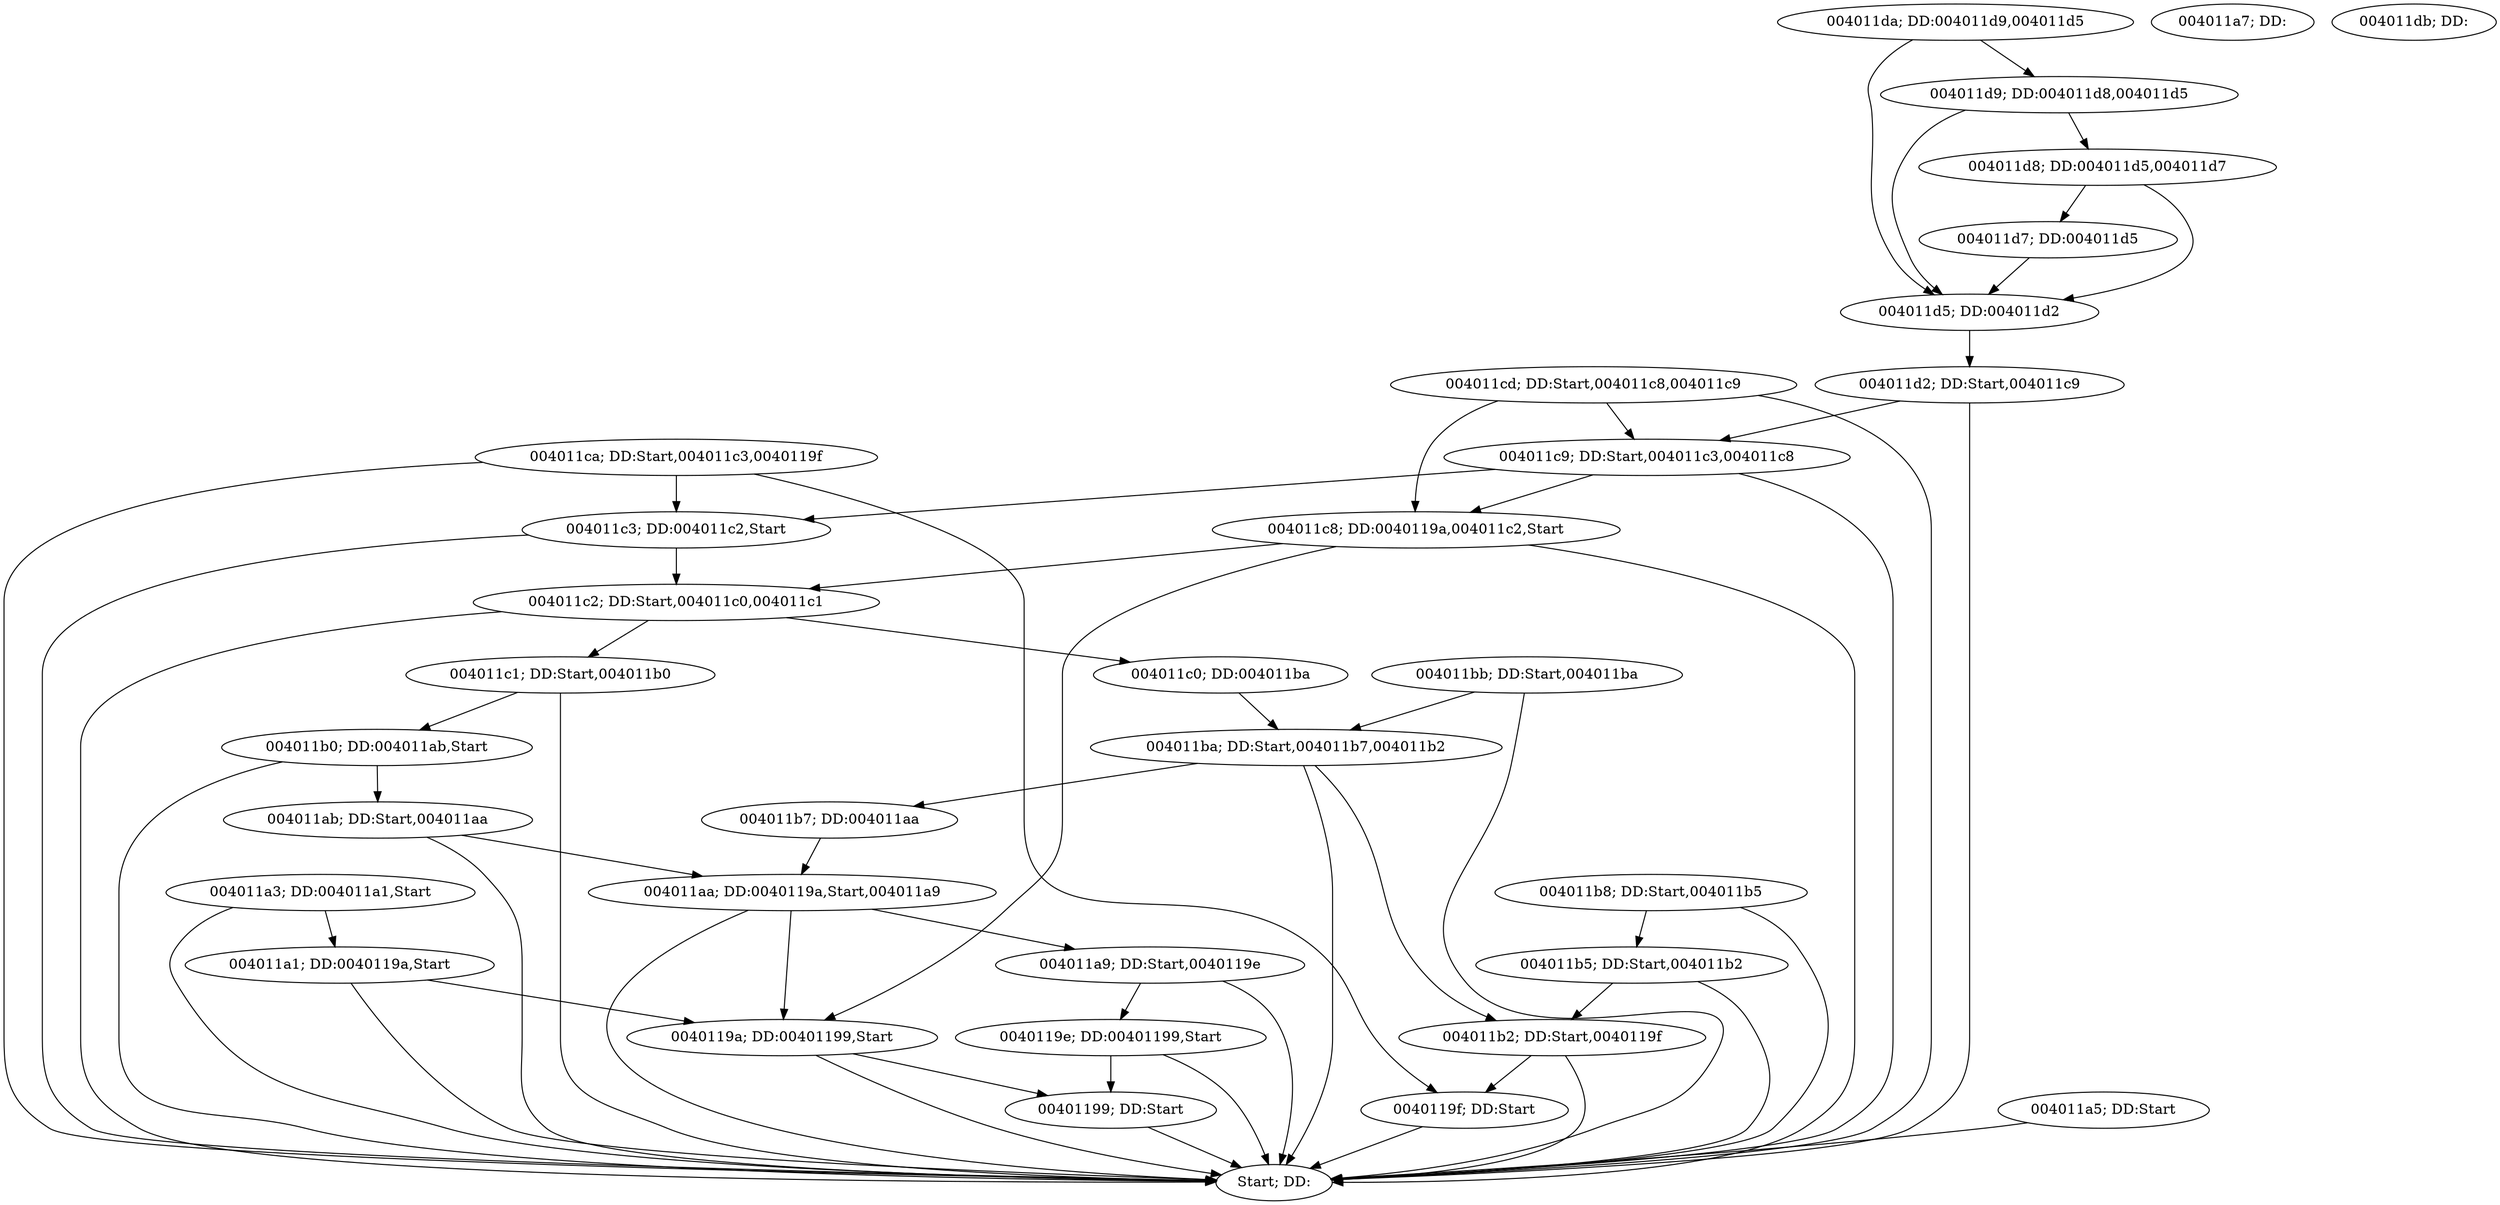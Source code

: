 digraph {
	n0 [label="Start; DD:"]
	n1 [label="00401199; DD:Start"]
	n2 [label="0040119a; DD:00401199,Start"]
	n3 [label="0040119e; DD:00401199,Start"]
	n4 [label="0040119f; DD:Start"]
	n5 [label="004011a1; DD:0040119a,Start"]
	n6 [label="004011a3; DD:004011a1,Start"]
	n7 [label="004011a5; DD:Start"]
	n8 [label="004011a7; DD:"]
	n9 [label="004011a9; DD:Start,0040119e"]
	n10 [label="004011aa; DD:0040119a,Start,004011a9"]
	n11 [label="004011ab; DD:Start,004011aa"]
	n12 [label="004011b0; DD:004011ab,Start"]
	n13 [label="004011b2; DD:Start,0040119f"]
	n14 [label="004011b5; DD:Start,004011b2"]
	n15 [label="004011b7; DD:004011aa"]
	n16 [label="004011b8; DD:Start,004011b5"]
	n17 [label="004011ba; DD:Start,004011b7,004011b2"]
	n18 [label="004011bb; DD:Start,004011ba"]
	n19 [label="004011c0; DD:004011ba"]
	n20 [label="004011c1; DD:Start,004011b0"]
	n21 [label="004011c2; DD:Start,004011c0,004011c1"]
	n22 [label="004011c3; DD:004011c2,Start"]
	n23 [label="004011c8; DD:0040119a,004011c2,Start"]
	n24 [label="004011c9; DD:Start,004011c3,004011c8"]
	n25 [label="004011ca; DD:Start,004011c3,0040119f"]
	n26 [label="004011cd; DD:Start,004011c8,004011c9"]
	n27 [label="004011d2; DD:Start,004011c9"]
	n28 [label="004011d5; DD:004011d2"]
	n29 [label="004011d7; DD:004011d5"]
	n30 [label="004011d8; DD:004011d5,004011d7"]
	n31 [label="004011d9; DD:004011d8,004011d5"]
	n32 [label="004011da; DD:004011d9,004011d5"]
	n33 [label="004011db; DD:"]

	n1 -> n0
	n2 -> n0
	n3 -> n0
	n4 -> n0
	n5 -> n0
	n6 -> n0
	n7 -> n0
	n9 -> n0
	n10 -> n0
	n11 -> n0
	n11 -> n10
	n12 -> n0
	n13 -> n0
	n14 -> n0
	n16 -> n0
	n17 -> n0
	n18 -> n0
	n18 -> n17
	n20 -> n0
	n21 -> n0
	n22 -> n0
	n22 -> n21
	n23 -> n0
	n24 -> n0
	n25 -> n0
	n26 -> n0
	n26 -> n24
	n26 -> n23
	n27 -> n0
	n2 -> n1
	n3 -> n1
	n5 -> n2
	n6 -> n5
	n9 -> n3
	n10 -> n9
	n10 -> n2
	n12 -> n11
	n13 -> n4
	n14 -> n13
	n15 -> n10
	n16 -> n14
	n17 -> n13
	n17 -> n15
	n19 -> n17
	n20 -> n12
	n21 -> n20
	n21 -> n19
	n23 -> n21
	n23 -> n2
	n24 -> n22
	n24 -> n23
	n25 -> n4
	n25 -> n22
	n27 -> n24
	n28 -> n27
	n29 -> n28
	n30 -> n29
	n30 -> n28
	n31 -> n30
	n31 -> n28
	n32 -> n31
	n32 -> n28

}